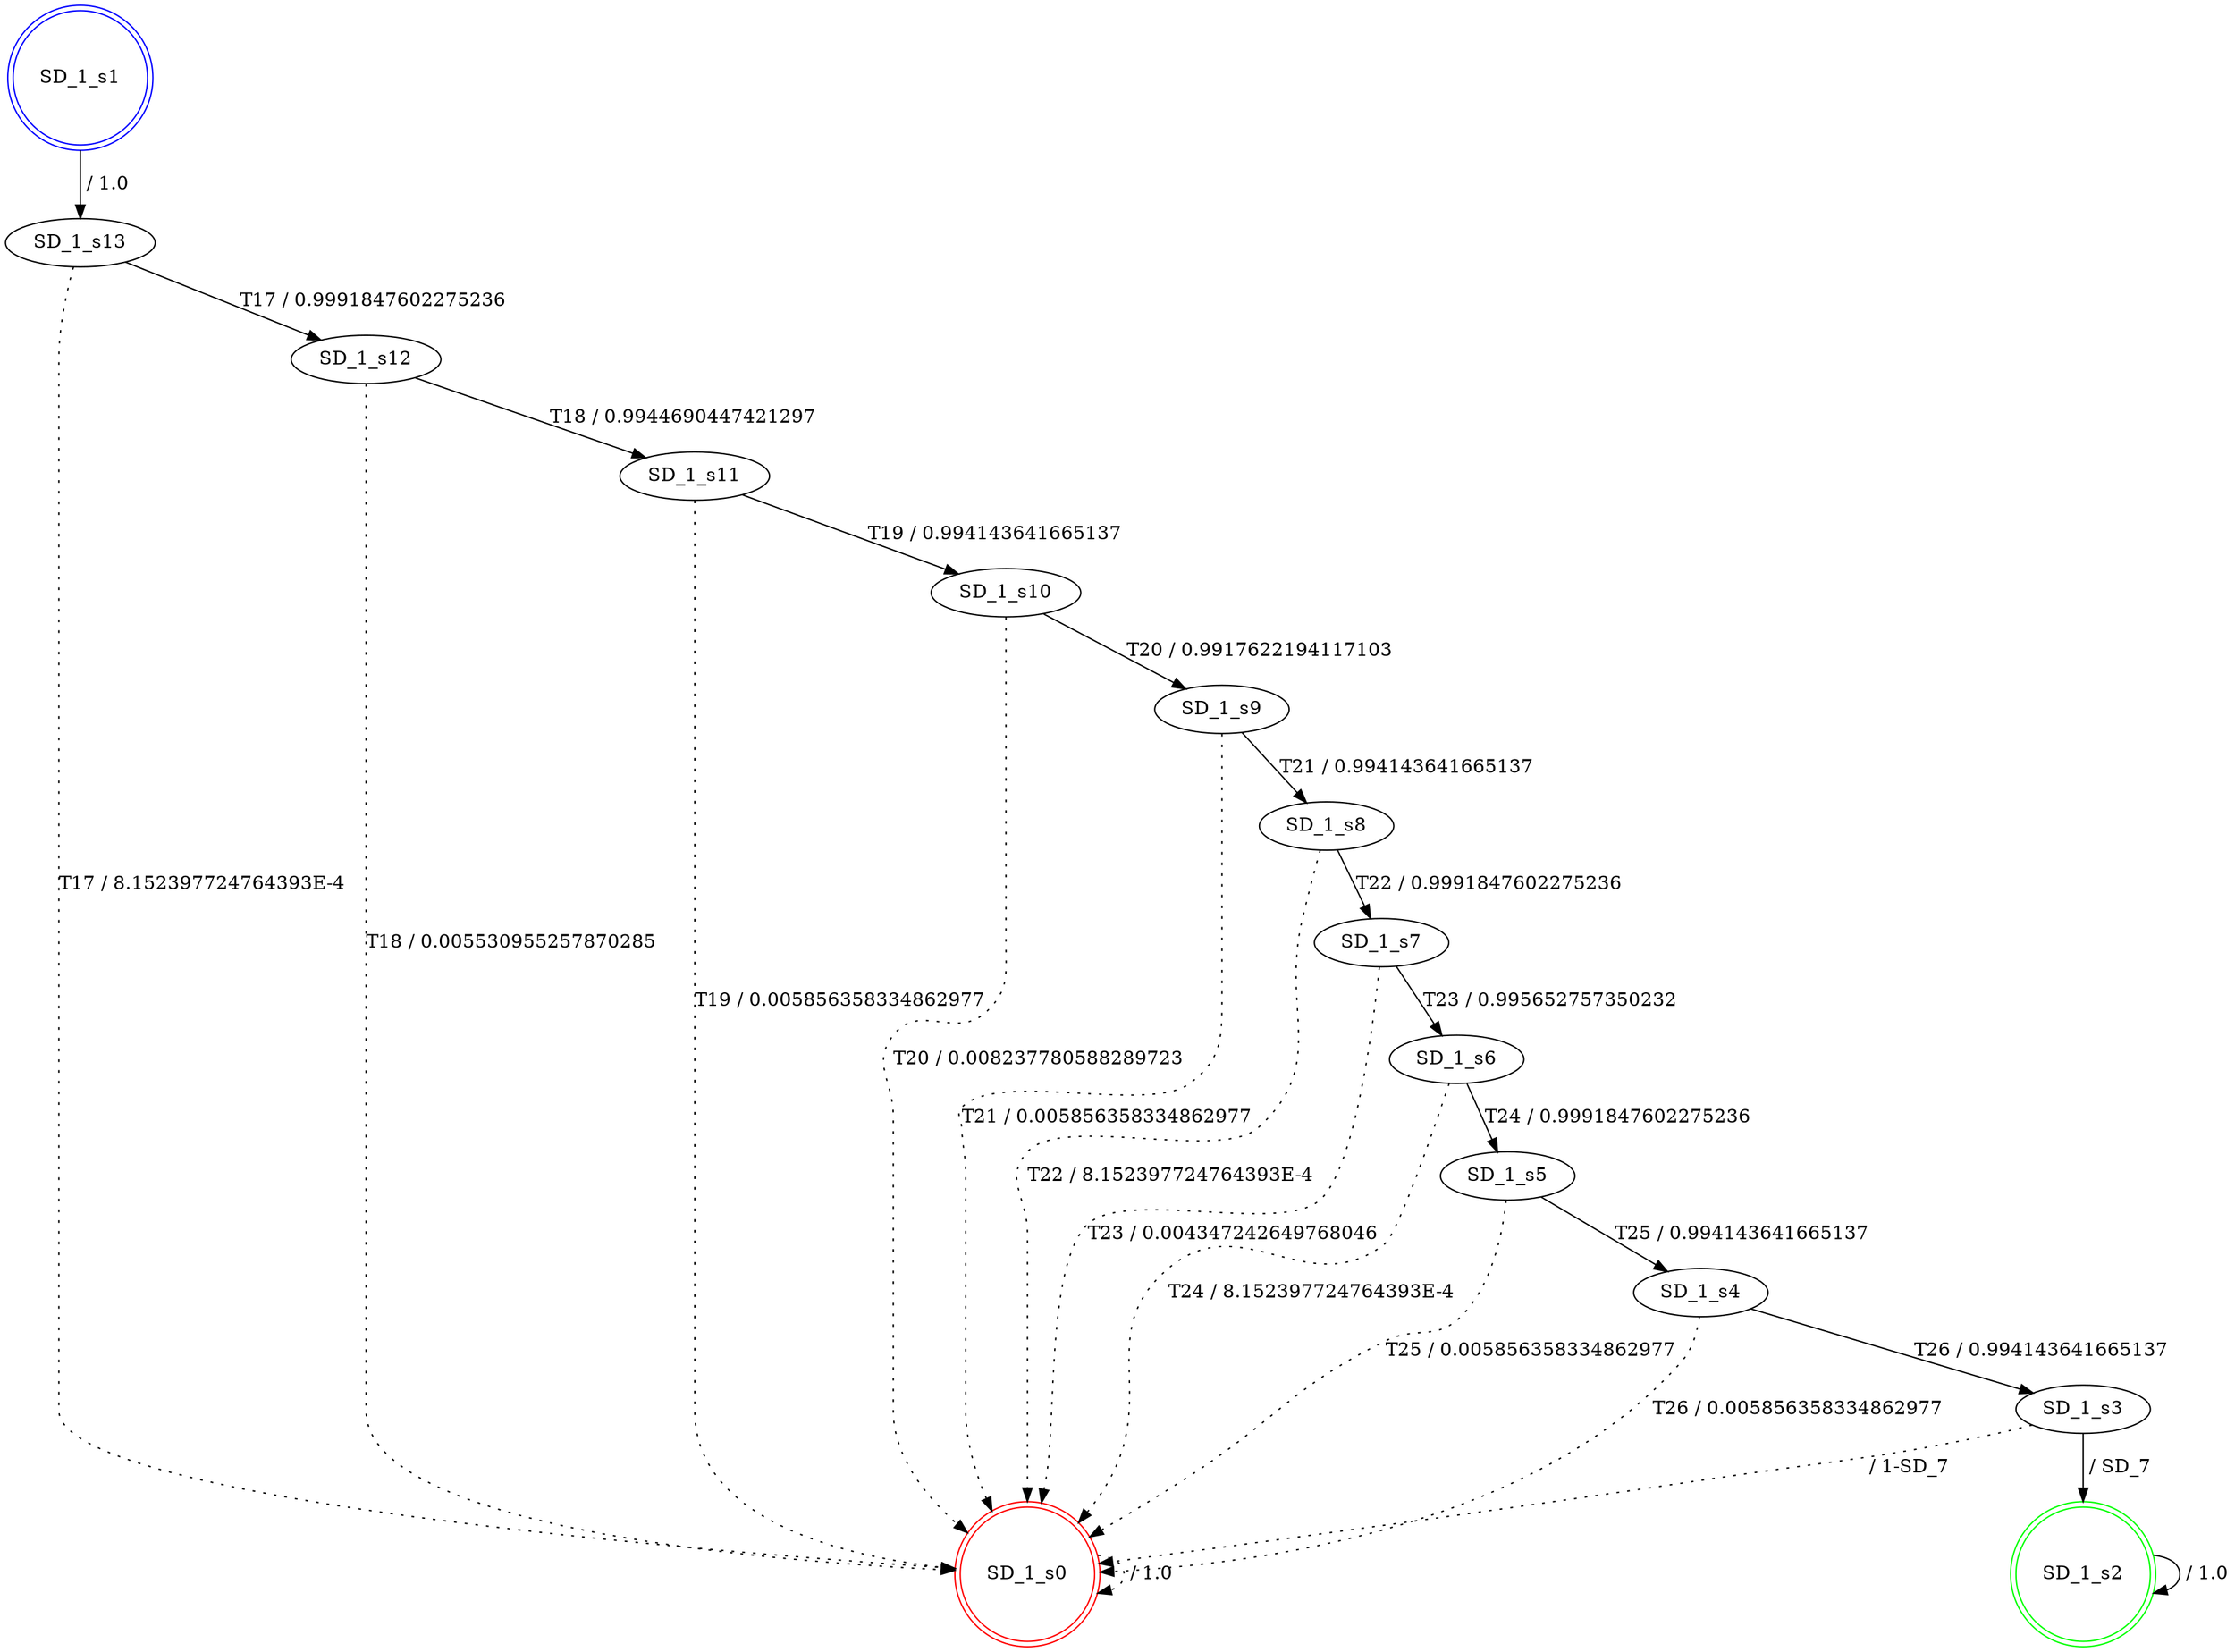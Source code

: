 digraph graphname {
SD_1_s0 [label="SD_1_s0",color=red,shape=doublecircle ];
SD_1_s1 [label="SD_1_s1",color=blue,shape=doublecircle ];
SD_1_s2 [label="SD_1_s2",color=green,shape=doublecircle ];
SD_1_s3 [label="SD_1_s3" ];
SD_1_s4 [label="SD_1_s4" ];
SD_1_s5 [label="SD_1_s5" ];
SD_1_s6 [label="SD_1_s6" ];
SD_1_s7 [label="SD_1_s7" ];
SD_1_s8 [label="SD_1_s8" ];
SD_1_s9 [label="SD_1_s9" ];
SD_1_s10 [label="SD_1_s10" ];
SD_1_s11 [label="SD_1_s11" ];
SD_1_s12 [label="SD_1_s12" ];
SD_1_s13 [label="SD_1_s13" ];
SD_1_s0 -> SD_1_s0 [label=" / 1.0", style=dotted];
SD_1_s1 -> SD_1_s13 [label=" / 1.0"];
SD_1_s2 -> SD_1_s2 [label=" / 1.0"];
SD_1_s3 -> SD_1_s2 [label=" / SD_7"];
SD_1_s3 -> SD_1_s0 [label=" / 1-SD_7", style=dotted];
SD_1_s4 -> SD_1_s3 [label="T26 / 0.994143641665137"];
SD_1_s4 -> SD_1_s0 [label="T26 / 0.005856358334862977", style=dotted];
SD_1_s5 -> SD_1_s4 [label="T25 / 0.994143641665137"];
SD_1_s5 -> SD_1_s0 [label="T25 / 0.005856358334862977", style=dotted];
SD_1_s6 -> SD_1_s5 [label="T24 / 0.9991847602275236"];
SD_1_s6 -> SD_1_s0 [label="T24 / 8.152397724764393E-4", style=dotted];
SD_1_s7 -> SD_1_s6 [label="T23 / 0.995652757350232"];
SD_1_s7 -> SD_1_s0 [label="T23 / 0.004347242649768046", style=dotted];
SD_1_s8 -> SD_1_s7 [label="T22 / 0.9991847602275236"];
SD_1_s8 -> SD_1_s0 [label="T22 / 8.152397724764393E-4", style=dotted];
SD_1_s9 -> SD_1_s8 [label="T21 / 0.994143641665137"];
SD_1_s9 -> SD_1_s0 [label="T21 / 0.005856358334862977", style=dotted];
SD_1_s10 -> SD_1_s9 [label="T20 / 0.9917622194117103"];
SD_1_s10 -> SD_1_s0 [label="T20 / 0.008237780588289723", style=dotted];
SD_1_s11 -> SD_1_s10 [label="T19 / 0.994143641665137"];
SD_1_s11 -> SD_1_s0 [label="T19 / 0.005856358334862977", style=dotted];
SD_1_s12 -> SD_1_s11 [label="T18 / 0.9944690447421297"];
SD_1_s12 -> SD_1_s0 [label="T18 / 0.005530955257870285", style=dotted];
SD_1_s13 -> SD_1_s12 [label="T17 / 0.9991847602275236"];
SD_1_s13 -> SD_1_s0 [label="T17 / 8.152397724764393E-4", style=dotted];
}